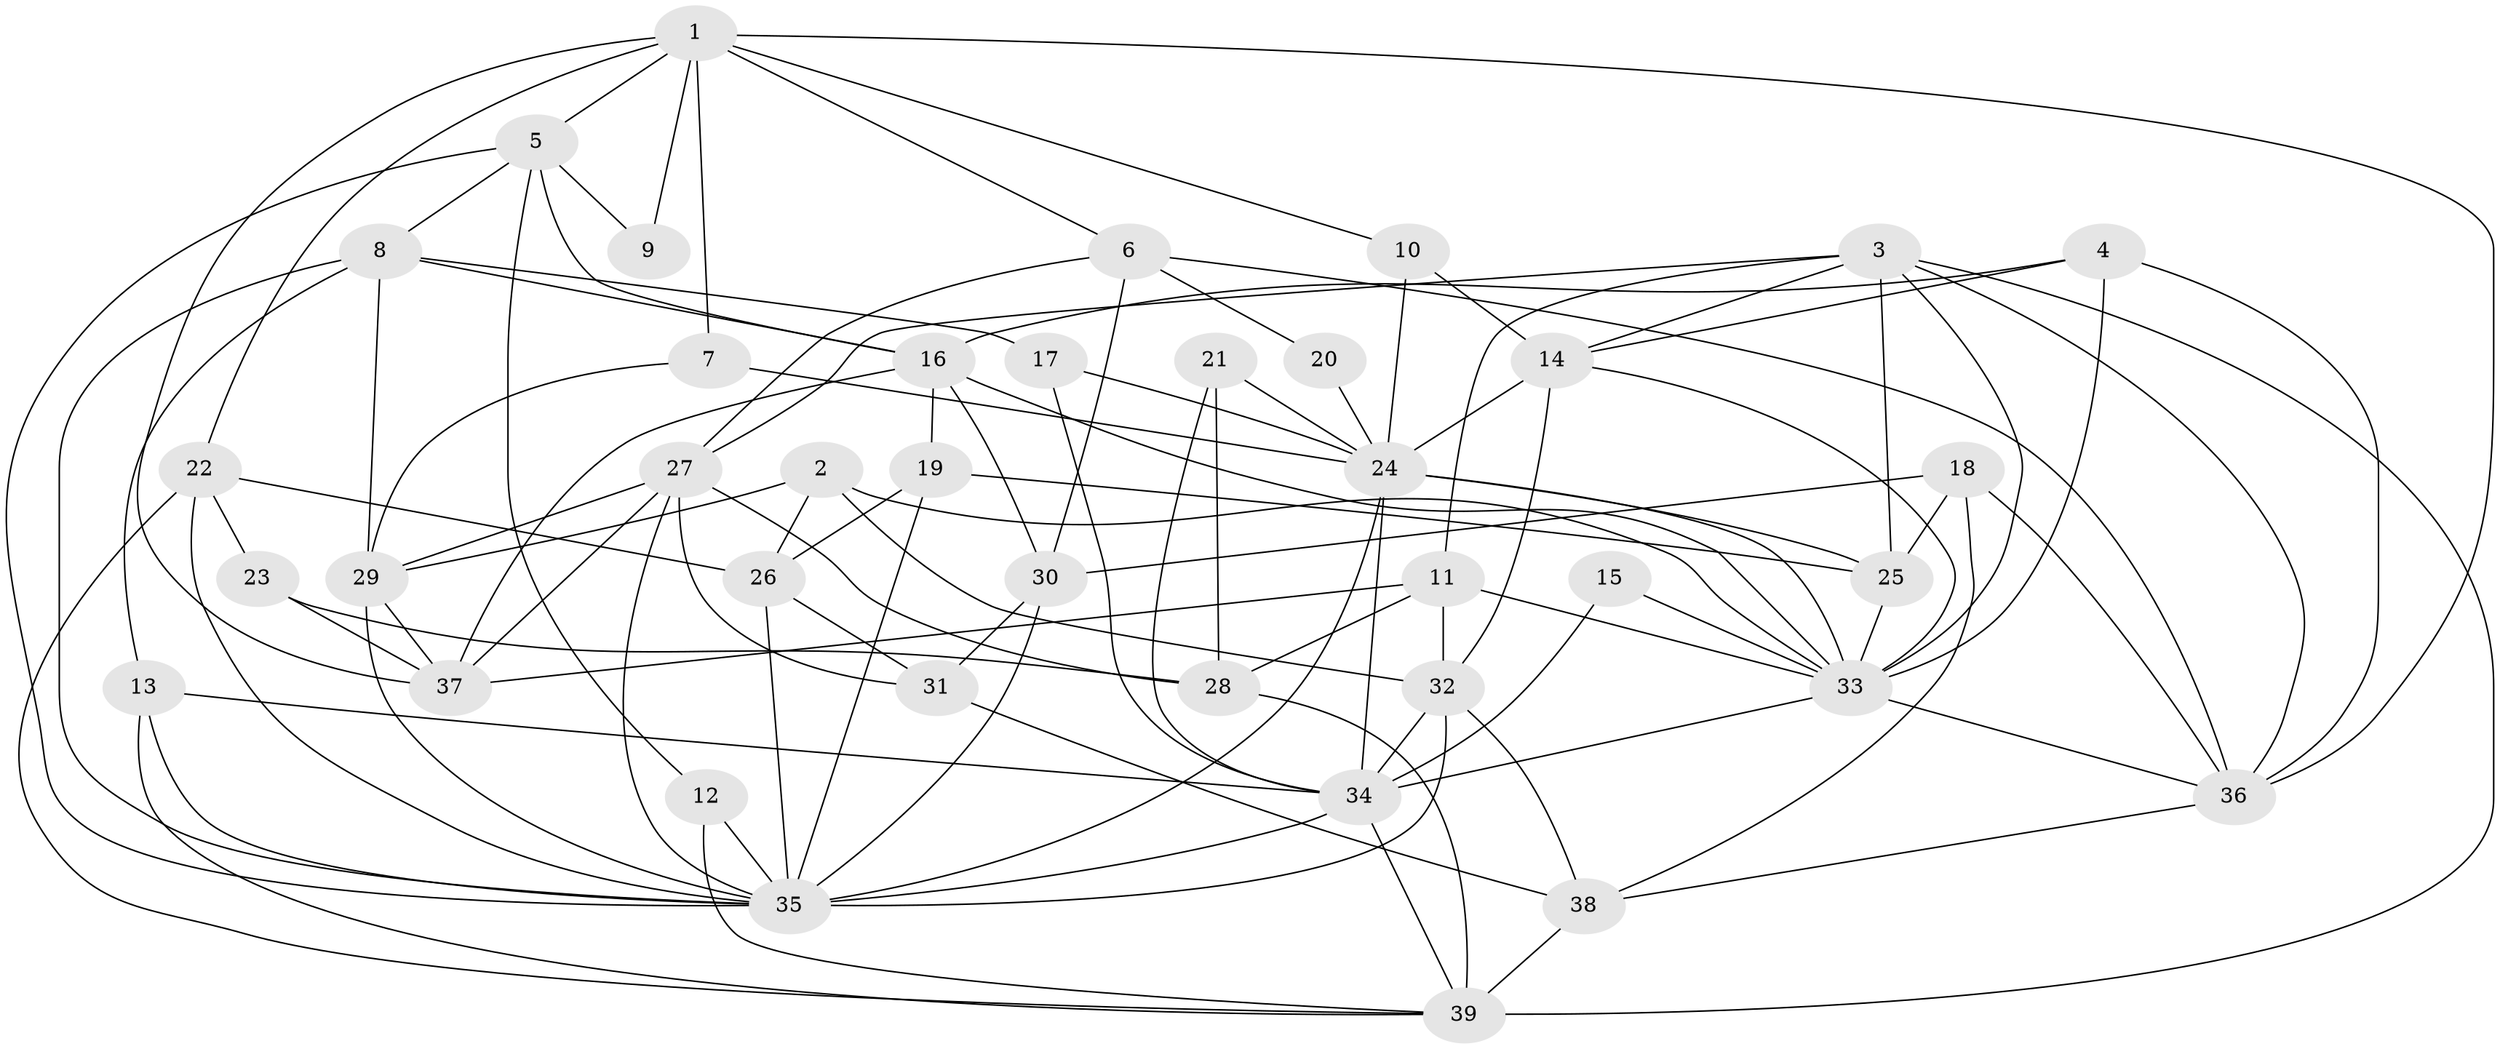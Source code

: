 // original degree distribution, {3: 0.36363636363636365, 5: 0.1038961038961039, 6: 0.12987012987012986, 4: 0.22077922077922077, 2: 0.11688311688311688, 7: 0.05194805194805195, 10: 0.012987012987012988}
// Generated by graph-tools (version 1.1) at 2025/26/03/09/25 03:26:21]
// undirected, 39 vertices, 105 edges
graph export_dot {
graph [start="1"]
  node [color=gray90,style=filled];
  1;
  2;
  3;
  4;
  5;
  6;
  7;
  8;
  9;
  10;
  11;
  12;
  13;
  14;
  15;
  16;
  17;
  18;
  19;
  20;
  21;
  22;
  23;
  24;
  25;
  26;
  27;
  28;
  29;
  30;
  31;
  32;
  33;
  34;
  35;
  36;
  37;
  38;
  39;
  1 -- 5 [weight=1.0];
  1 -- 6 [weight=1.0];
  1 -- 7 [weight=1.0];
  1 -- 9 [weight=1.0];
  1 -- 10 [weight=1.0];
  1 -- 22 [weight=1.0];
  1 -- 36 [weight=1.0];
  1 -- 37 [weight=1.0];
  2 -- 26 [weight=1.0];
  2 -- 29 [weight=1.0];
  2 -- 32 [weight=2.0];
  2 -- 33 [weight=1.0];
  3 -- 11 [weight=1.0];
  3 -- 14 [weight=1.0];
  3 -- 25 [weight=1.0];
  3 -- 27 [weight=1.0];
  3 -- 33 [weight=1.0];
  3 -- 36 [weight=1.0];
  3 -- 39 [weight=1.0];
  4 -- 14 [weight=1.0];
  4 -- 16 [weight=1.0];
  4 -- 33 [weight=1.0];
  4 -- 36 [weight=1.0];
  5 -- 8 [weight=1.0];
  5 -- 9 [weight=1.0];
  5 -- 12 [weight=1.0];
  5 -- 16 [weight=1.0];
  5 -- 35 [weight=1.0];
  6 -- 20 [weight=1.0];
  6 -- 27 [weight=1.0];
  6 -- 30 [weight=1.0];
  6 -- 36 [weight=1.0];
  7 -- 24 [weight=1.0];
  7 -- 29 [weight=1.0];
  8 -- 13 [weight=1.0];
  8 -- 16 [weight=1.0];
  8 -- 17 [weight=1.0];
  8 -- 29 [weight=1.0];
  8 -- 35 [weight=1.0];
  10 -- 14 [weight=1.0];
  10 -- 24 [weight=1.0];
  11 -- 28 [weight=1.0];
  11 -- 32 [weight=1.0];
  11 -- 33 [weight=1.0];
  11 -- 37 [weight=1.0];
  12 -- 35 [weight=1.0];
  12 -- 39 [weight=1.0];
  13 -- 34 [weight=1.0];
  13 -- 35 [weight=1.0];
  13 -- 39 [weight=1.0];
  14 -- 24 [weight=1.0];
  14 -- 32 [weight=2.0];
  14 -- 33 [weight=1.0];
  15 -- 33 [weight=1.0];
  15 -- 34 [weight=1.0];
  16 -- 19 [weight=1.0];
  16 -- 30 [weight=1.0];
  16 -- 33 [weight=1.0];
  16 -- 37 [weight=1.0];
  17 -- 24 [weight=1.0];
  17 -- 34 [weight=1.0];
  18 -- 25 [weight=1.0];
  18 -- 30 [weight=1.0];
  18 -- 36 [weight=1.0];
  18 -- 38 [weight=1.0];
  19 -- 25 [weight=1.0];
  19 -- 26 [weight=1.0];
  19 -- 35 [weight=1.0];
  20 -- 24 [weight=1.0];
  21 -- 24 [weight=1.0];
  21 -- 28 [weight=1.0];
  21 -- 34 [weight=1.0];
  22 -- 23 [weight=1.0];
  22 -- 26 [weight=1.0];
  22 -- 35 [weight=1.0];
  22 -- 39 [weight=1.0];
  23 -- 28 [weight=1.0];
  23 -- 37 [weight=1.0];
  24 -- 25 [weight=1.0];
  24 -- 33 [weight=1.0];
  24 -- 34 [weight=1.0];
  24 -- 35 [weight=1.0];
  25 -- 33 [weight=1.0];
  26 -- 31 [weight=1.0];
  26 -- 35 [weight=1.0];
  27 -- 28 [weight=1.0];
  27 -- 29 [weight=1.0];
  27 -- 31 [weight=1.0];
  27 -- 35 [weight=1.0];
  27 -- 37 [weight=1.0];
  28 -- 39 [weight=1.0];
  29 -- 35 [weight=1.0];
  29 -- 37 [weight=2.0];
  30 -- 31 [weight=1.0];
  30 -- 35 [weight=2.0];
  31 -- 38 [weight=1.0];
  32 -- 34 [weight=2.0];
  32 -- 35 [weight=1.0];
  32 -- 38 [weight=1.0];
  33 -- 34 [weight=1.0];
  33 -- 36 [weight=2.0];
  34 -- 35 [weight=1.0];
  34 -- 39 [weight=1.0];
  36 -- 38 [weight=1.0];
  38 -- 39 [weight=2.0];
}

